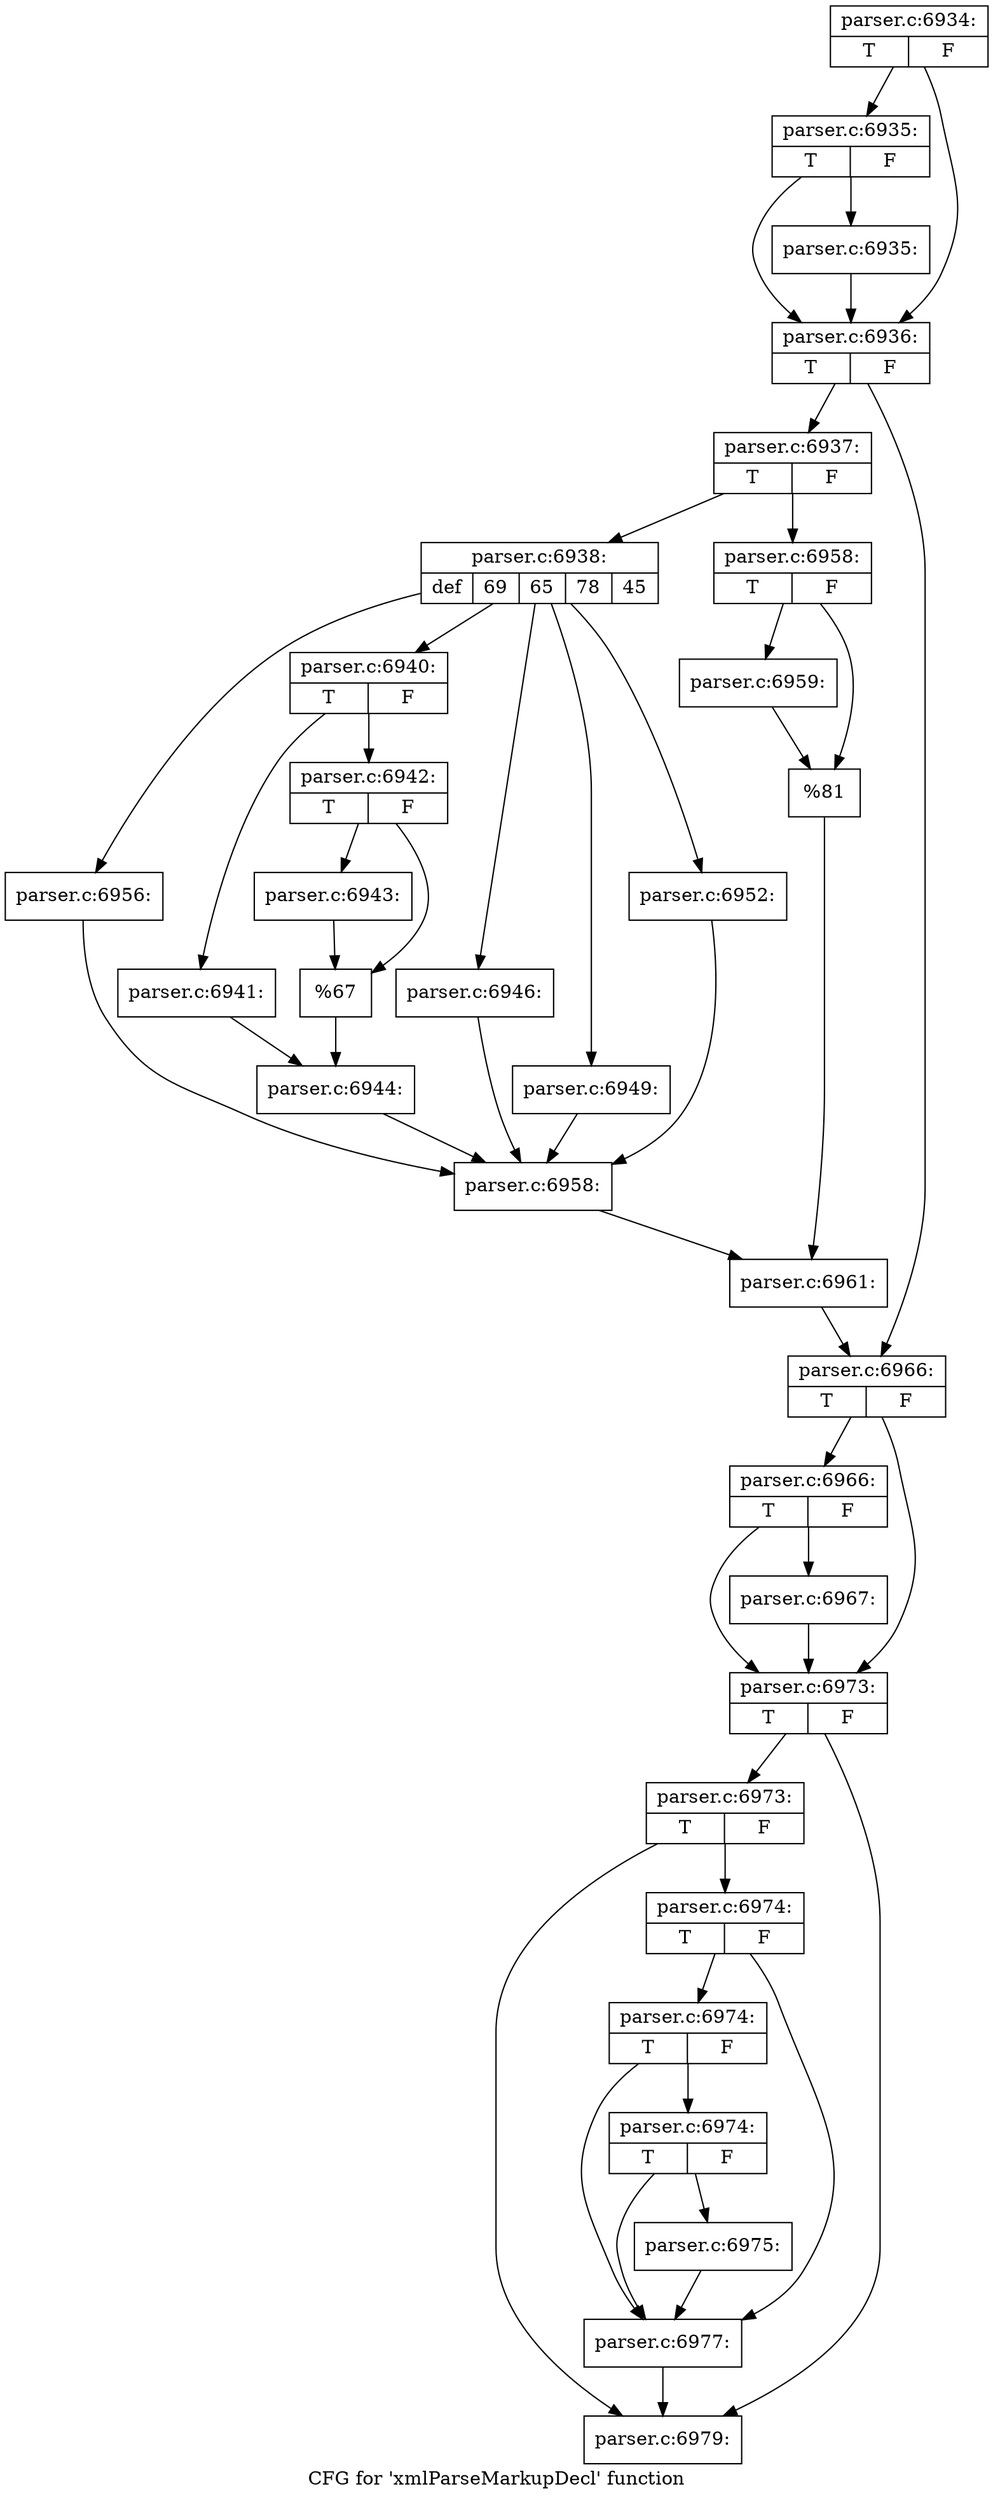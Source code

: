 digraph "CFG for 'xmlParseMarkupDecl' function" {
	label="CFG for 'xmlParseMarkupDecl' function";

	Node0x4605f90 [shape=record,label="{parser.c:6934:|{<s0>T|<s1>F}}"];
	Node0x4605f90 -> Node0x45f1700;
	Node0x4605f90 -> Node0x4605ed0;
	Node0x45f1700 [shape=record,label="{parser.c:6935:|{<s0>T|<s1>F}}"];
	Node0x45f1700 -> Node0x4605e80;
	Node0x45f1700 -> Node0x4605ed0;
	Node0x4605e80 [shape=record,label="{parser.c:6935:}"];
	Node0x4605e80 -> Node0x4605ed0;
	Node0x4605ed0 [shape=record,label="{parser.c:6936:|{<s0>T|<s1>F}}"];
	Node0x4605ed0 -> Node0x46071f0;
	Node0x4605ed0 -> Node0x4607240;
	Node0x46071f0 [shape=record,label="{parser.c:6937:|{<s0>T|<s1>F}}"];
	Node0x46071f0 -> Node0x46078c0;
	Node0x46071f0 -> Node0x4607960;
	Node0x46078c0 [shape=record,label="{parser.c:6938:|{<s0>def|<s1>69|<s2>65|<s3>78|<s4>45}}"];
	Node0x46078c0 -> Node0x4608370;
	Node0x46078c0 -> Node0x46086b0;
	Node0x46078c0 -> Node0x4609920;
	Node0x46078c0 -> Node0x4609b50;
	Node0x46078c0 -> Node0x4609d80;
	Node0x46086b0 [shape=record,label="{parser.c:6940:|{<s0>T|<s1>F}}"];
	Node0x46086b0 -> Node0x46087a0;
	Node0x46086b0 -> Node0x4608840;
	Node0x46087a0 [shape=record,label="{parser.c:6941:}"];
	Node0x46087a0 -> Node0x46087f0;
	Node0x4608840 [shape=record,label="{parser.c:6942:|{<s0>T|<s1>F}}"];
	Node0x4608840 -> Node0x4609030;
	Node0x4608840 -> Node0x4609080;
	Node0x4609030 [shape=record,label="{parser.c:6943:}"];
	Node0x4609030 -> Node0x4609080;
	Node0x4609080 [shape=record,label="{%67}"];
	Node0x4609080 -> Node0x46087f0;
	Node0x46087f0 [shape=record,label="{parser.c:6944:}"];
	Node0x46087f0 -> Node0x4607fa0;
	Node0x4609920 [shape=record,label="{parser.c:6946:}"];
	Node0x4609920 -> Node0x4607fa0;
	Node0x4609b50 [shape=record,label="{parser.c:6949:}"];
	Node0x4609b50 -> Node0x4607fa0;
	Node0x4609d80 [shape=record,label="{parser.c:6952:}"];
	Node0x4609d80 -> Node0x4607fa0;
	Node0x4608370 [shape=record,label="{parser.c:6956:}"];
	Node0x4608370 -> Node0x4607fa0;
	Node0x4607fa0 [shape=record,label="{parser.c:6958:}"];
	Node0x4607fa0 -> Node0x4607910;
	Node0x4607960 [shape=record,label="{parser.c:6958:|{<s0>T|<s1>F}}"];
	Node0x4607960 -> Node0x460a200;
	Node0x4607960 -> Node0x460a250;
	Node0x460a200 [shape=record,label="{parser.c:6959:}"];
	Node0x460a200 -> Node0x460a250;
	Node0x460a250 [shape=record,label="{%81}"];
	Node0x460a250 -> Node0x4607910;
	Node0x4607910 [shape=record,label="{parser.c:6961:}"];
	Node0x4607910 -> Node0x4607240;
	Node0x4607240 [shape=record,label="{parser.c:6966:|{<s0>T|<s1>F}}"];
	Node0x4607240 -> Node0x460ad60;
	Node0x4607240 -> Node0x460ad10;
	Node0x460ad60 [shape=record,label="{parser.c:6966:|{<s0>T|<s1>F}}"];
	Node0x460ad60 -> Node0x460acc0;
	Node0x460ad60 -> Node0x460ad10;
	Node0x460acc0 [shape=record,label="{parser.c:6967:}"];
	Node0x460acc0 -> Node0x460ad10;
	Node0x460ad10 [shape=record,label="{parser.c:6973:|{<s0>T|<s1>F}}"];
	Node0x460ad10 -> Node0x460c040;
	Node0x460ad10 -> Node0x460bff0;
	Node0x460c040 [shape=record,label="{parser.c:6973:|{<s0>T|<s1>F}}"];
	Node0x460c040 -> Node0x460bce0;
	Node0x460c040 -> Node0x460bff0;
	Node0x460bce0 [shape=record,label="{parser.c:6974:|{<s0>T|<s1>F}}"];
	Node0x460bce0 -> Node0x460c6c0;
	Node0x460bce0 -> Node0x460c620;
	Node0x460c6c0 [shape=record,label="{parser.c:6974:|{<s0>T|<s1>F}}"];
	Node0x460c6c0 -> Node0x460c670;
	Node0x460c6c0 -> Node0x460c620;
	Node0x460c670 [shape=record,label="{parser.c:6974:|{<s0>T|<s1>F}}"];
	Node0x460c670 -> Node0x460c5d0;
	Node0x460c670 -> Node0x460c620;
	Node0x460c5d0 [shape=record,label="{parser.c:6975:}"];
	Node0x460c5d0 -> Node0x460c620;
	Node0x460c620 [shape=record,label="{parser.c:6977:}"];
	Node0x460c620 -> Node0x460bff0;
	Node0x460bff0 [shape=record,label="{parser.c:6979:}"];
}
